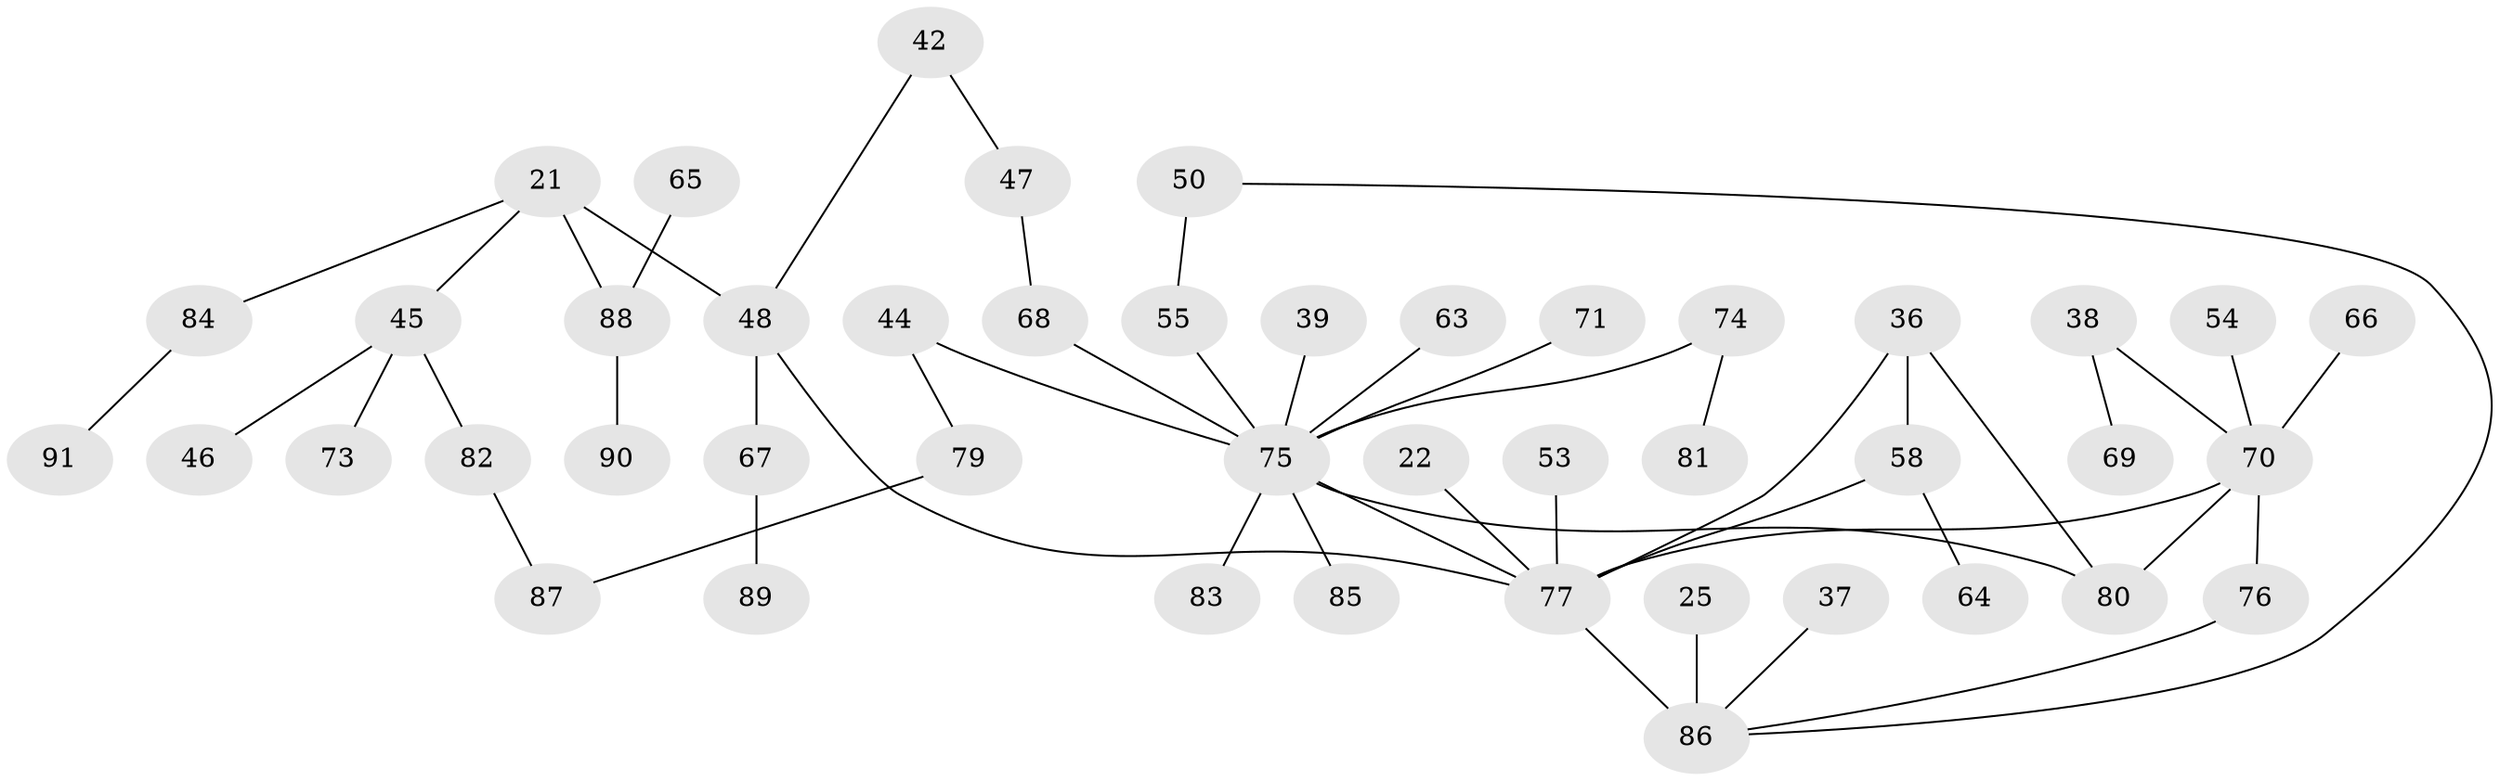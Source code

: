 // original degree distribution, {7: 0.01098901098901099, 8: 0.01098901098901099, 5: 0.06593406593406594, 2: 0.37362637362637363, 3: 0.15384615384615385, 1: 0.31868131868131866, 4: 0.06593406593406594}
// Generated by graph-tools (version 1.1) at 2025/42/03/09/25 04:42:11]
// undirected, 45 vertices, 51 edges
graph export_dot {
graph [start="1"]
  node [color=gray90,style=filled];
  21;
  22;
  25;
  36 [super="+17"];
  37;
  38;
  39;
  42;
  44;
  45;
  46;
  47;
  48 [super="+13"];
  50 [super="+30"];
  53 [super="+18"];
  54;
  55;
  58 [super="+9"];
  63;
  64;
  65;
  66;
  67;
  68;
  69;
  70 [super="+16+32+29"];
  71;
  73;
  74;
  75 [super="+20+33+60+41+31+57"];
  76 [super="+56"];
  77 [super="+62+6"];
  79;
  80 [super="+72+61+78"];
  81;
  82;
  83;
  84;
  85;
  86 [super="+8+59"];
  87;
  88 [super="+43"];
  89;
  90;
  91;
  21 -- 45;
  21 -- 84;
  21 -- 48 [weight=2];
  21 -- 88;
  22 -- 77;
  25 -- 86;
  36 -- 58 [weight=2];
  36 -- 77 [weight=2];
  36 -- 80;
  37 -- 86;
  38 -- 69;
  38 -- 70;
  39 -- 75;
  42 -- 47;
  42 -- 48;
  44 -- 79;
  44 -- 75;
  45 -- 46;
  45 -- 73;
  45 -- 82;
  47 -- 68;
  48 -- 67;
  48 -- 77;
  50 -- 55;
  50 -- 86;
  53 -- 77;
  54 -- 70;
  55 -- 75;
  58 -- 64;
  58 -- 77;
  63 -- 75;
  65 -- 88;
  66 -- 70;
  67 -- 89;
  68 -- 75;
  70 -- 77 [weight=2];
  70 -- 80;
  70 -- 76;
  71 -- 75;
  74 -- 81;
  74 -- 75;
  75 -- 77 [weight=2];
  75 -- 85;
  75 -- 80;
  75 -- 83;
  76 -- 86;
  77 -- 86 [weight=3];
  79 -- 87;
  82 -- 87;
  84 -- 91;
  88 -- 90;
}
